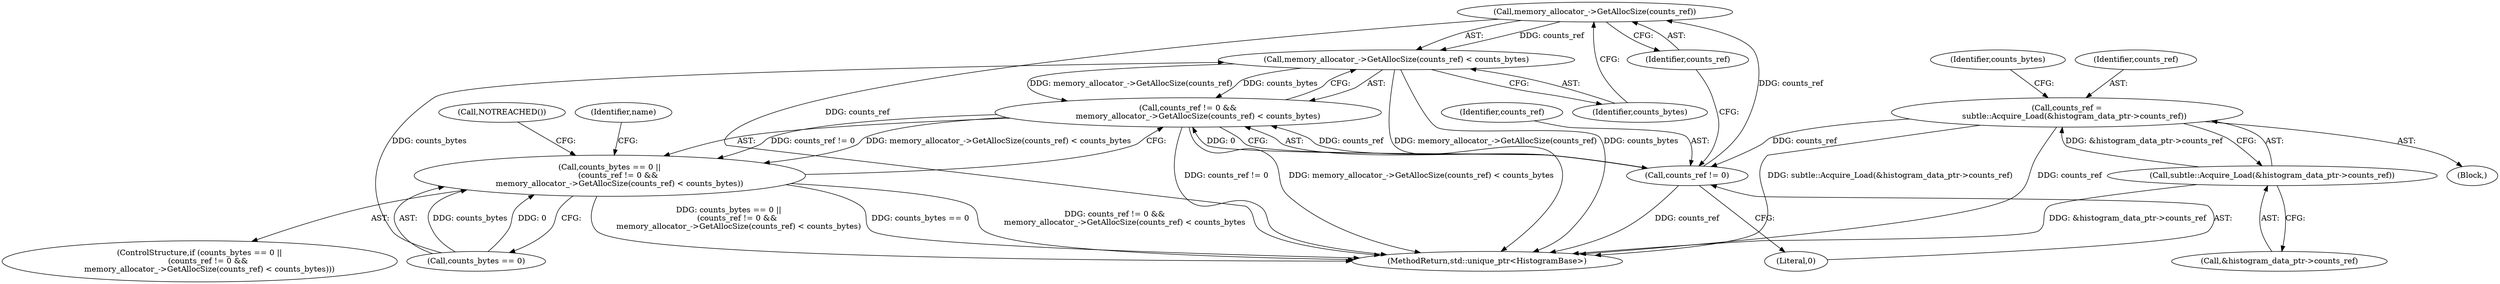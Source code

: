 digraph "0_Chrome_3f38b2253b19f9f9595f79fb92bfb5077e7b1959_1@API" {
"1000279" [label="(Call,memory_allocator_->GetAllocSize(counts_ref))"];
"1000275" [label="(Call,counts_ref != 0)"];
"1000262" [label="(Call,counts_ref =\n      subtle::Acquire_Load(&histogram_data_ptr->counts_ref))"];
"1000264" [label="(Call,subtle::Acquire_Load(&histogram_data_ptr->counts_ref))"];
"1000278" [label="(Call,memory_allocator_->GetAllocSize(counts_ref) < counts_bytes)"];
"1000274" [label="(Call,counts_ref != 0 &&\n        memory_allocator_->GetAllocSize(counts_ref) < counts_bytes)"];
"1000270" [label="(Call,counts_bytes == 0 ||\n       (counts_ref != 0 &&\n        memory_allocator_->GetAllocSize(counts_ref) < counts_bytes))"];
"1000278" [label="(Call,memory_allocator_->GetAllocSize(counts_ref) < counts_bytes)"];
"1000272" [label="(Identifier,counts_bytes)"];
"1000279" [label="(Call,memory_allocator_->GetAllocSize(counts_ref))"];
"1000263" [label="(Identifier,counts_ref)"];
"1000269" [label="(ControlStructure,if (counts_bytes == 0 ||\n       (counts_ref != 0 &&\n        memory_allocator_->GetAllocSize(counts_ref) < counts_bytes)))"];
"1000274" [label="(Call,counts_ref != 0 &&\n        memory_allocator_->GetAllocSize(counts_ref) < counts_bytes)"];
"1000280" [label="(Identifier,counts_ref)"];
"1000277" [label="(Literal,0)"];
"1000283" [label="(Call,NOTREACHED())"];
"1000276" [label="(Identifier,counts_ref)"];
"1000270" [label="(Call,counts_bytes == 0 ||\n       (counts_ref != 0 &&\n        memory_allocator_->GetAllocSize(counts_ref) < counts_bytes))"];
"1000265" [label="(Call,&histogram_data_ptr->counts_ref)"];
"1000103" [label="(Block,)"];
"1000281" [label="(Identifier,counts_bytes)"];
"1000262" [label="(Call,counts_ref =\n      subtle::Acquire_Load(&histogram_data_ptr->counts_ref))"];
"1000271" [label="(Call,counts_bytes == 0)"];
"1000290" [label="(Identifier,name)"];
"1000275" [label="(Call,counts_ref != 0)"];
"1000390" [label="(MethodReturn,std::unique_ptr<HistogramBase>)"];
"1000264" [label="(Call,subtle::Acquire_Load(&histogram_data_ptr->counts_ref))"];
"1000279" -> "1000278"  [label="AST: "];
"1000279" -> "1000280"  [label="CFG: "];
"1000280" -> "1000279"  [label="AST: "];
"1000281" -> "1000279"  [label="CFG: "];
"1000279" -> "1000390"  [label="DDG: counts_ref"];
"1000279" -> "1000278"  [label="DDG: counts_ref"];
"1000275" -> "1000279"  [label="DDG: counts_ref"];
"1000275" -> "1000274"  [label="AST: "];
"1000275" -> "1000277"  [label="CFG: "];
"1000276" -> "1000275"  [label="AST: "];
"1000277" -> "1000275"  [label="AST: "];
"1000280" -> "1000275"  [label="CFG: "];
"1000274" -> "1000275"  [label="CFG: "];
"1000275" -> "1000390"  [label="DDG: counts_ref"];
"1000275" -> "1000274"  [label="DDG: counts_ref"];
"1000275" -> "1000274"  [label="DDG: 0"];
"1000262" -> "1000275"  [label="DDG: counts_ref"];
"1000262" -> "1000103"  [label="AST: "];
"1000262" -> "1000264"  [label="CFG: "];
"1000263" -> "1000262"  [label="AST: "];
"1000264" -> "1000262"  [label="AST: "];
"1000272" -> "1000262"  [label="CFG: "];
"1000262" -> "1000390"  [label="DDG: counts_ref"];
"1000262" -> "1000390"  [label="DDG: subtle::Acquire_Load(&histogram_data_ptr->counts_ref)"];
"1000264" -> "1000262"  [label="DDG: &histogram_data_ptr->counts_ref"];
"1000264" -> "1000265"  [label="CFG: "];
"1000265" -> "1000264"  [label="AST: "];
"1000264" -> "1000390"  [label="DDG: &histogram_data_ptr->counts_ref"];
"1000278" -> "1000274"  [label="AST: "];
"1000278" -> "1000281"  [label="CFG: "];
"1000281" -> "1000278"  [label="AST: "];
"1000274" -> "1000278"  [label="CFG: "];
"1000278" -> "1000390"  [label="DDG: counts_bytes"];
"1000278" -> "1000390"  [label="DDG: memory_allocator_->GetAllocSize(counts_ref)"];
"1000278" -> "1000274"  [label="DDG: memory_allocator_->GetAllocSize(counts_ref)"];
"1000278" -> "1000274"  [label="DDG: counts_bytes"];
"1000271" -> "1000278"  [label="DDG: counts_bytes"];
"1000274" -> "1000270"  [label="AST: "];
"1000270" -> "1000274"  [label="CFG: "];
"1000274" -> "1000390"  [label="DDG: counts_ref != 0"];
"1000274" -> "1000390"  [label="DDG: memory_allocator_->GetAllocSize(counts_ref) < counts_bytes"];
"1000274" -> "1000270"  [label="DDG: counts_ref != 0"];
"1000274" -> "1000270"  [label="DDG: memory_allocator_->GetAllocSize(counts_ref) < counts_bytes"];
"1000270" -> "1000269"  [label="AST: "];
"1000270" -> "1000271"  [label="CFG: "];
"1000271" -> "1000270"  [label="AST: "];
"1000283" -> "1000270"  [label="CFG: "];
"1000290" -> "1000270"  [label="CFG: "];
"1000270" -> "1000390"  [label="DDG: counts_ref != 0 &&\n        memory_allocator_->GetAllocSize(counts_ref) < counts_bytes"];
"1000270" -> "1000390"  [label="DDG: counts_bytes == 0 ||\n       (counts_ref != 0 &&\n        memory_allocator_->GetAllocSize(counts_ref) < counts_bytes)"];
"1000270" -> "1000390"  [label="DDG: counts_bytes == 0"];
"1000271" -> "1000270"  [label="DDG: counts_bytes"];
"1000271" -> "1000270"  [label="DDG: 0"];
}
